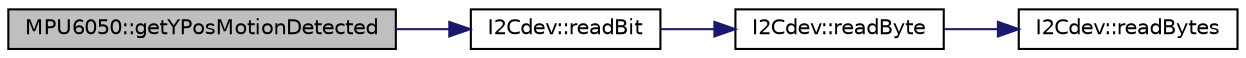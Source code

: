 digraph "MPU6050::getYPosMotionDetected"
{
  edge [fontname="Helvetica",fontsize="10",labelfontname="Helvetica",labelfontsize="10"];
  node [fontname="Helvetica",fontsize="10",shape=record];
  rankdir="LR";
  Node624 [label="MPU6050::getYPosMotionDetected",height=0.2,width=0.4,color="black", fillcolor="grey75", style="filled", fontcolor="black"];
  Node624 -> Node625 [color="midnightblue",fontsize="10",style="solid",fontname="Helvetica"];
  Node625 [label="I2Cdev::readBit",height=0.2,width=0.4,color="black", fillcolor="white", style="filled",URL="$class_i2_cdev.html#a9f104431c59658432e8b2f02c3e1acd6",tooltip="Read a single bit from an 8-bit device register. "];
  Node625 -> Node626 [color="midnightblue",fontsize="10",style="solid",fontname="Helvetica"];
  Node626 [label="I2Cdev::readByte",height=0.2,width=0.4,color="black", fillcolor="white", style="filled",URL="$class_i2_cdev.html#aef1db446b45660c6631fc780278ac366",tooltip="Read single byte from an 8-bit device register. "];
  Node626 -> Node627 [color="midnightblue",fontsize="10",style="solid",fontname="Helvetica"];
  Node627 [label="I2Cdev::readBytes",height=0.2,width=0.4,color="black", fillcolor="white", style="filled",URL="$class_i2_cdev.html#ae1eed9468ce4653e080bfd8481d2ac88",tooltip="Read multiple bytes from an 8-bit device register. "];
}
